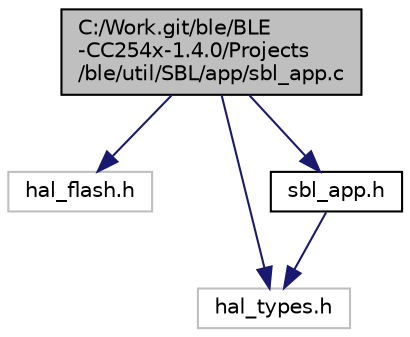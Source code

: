 digraph "C:/Work.git/ble/BLE-CC254x-1.4.0/Projects/ble/util/SBL/app/sbl_app.c"
{
  edge [fontname="Helvetica",fontsize="10",labelfontname="Helvetica",labelfontsize="10"];
  node [fontname="Helvetica",fontsize="10",shape=record];
  Node1 [label="C:/Work.git/ble/BLE\l-CC254x-1.4.0/Projects\l/ble/util/SBL/app/sbl_app.c",height=0.2,width=0.4,color="black", fillcolor="grey75", style="filled" fontcolor="black"];
  Node1 -> Node2 [color="midnightblue",fontsize="10",style="solid",fontname="Helvetica"];
  Node2 [label="hal_flash.h",height=0.2,width=0.4,color="grey75", fillcolor="white", style="filled"];
  Node1 -> Node3 [color="midnightblue",fontsize="10",style="solid",fontname="Helvetica"];
  Node3 [label="hal_types.h",height=0.2,width=0.4,color="grey75", fillcolor="white", style="filled"];
  Node1 -> Node4 [color="midnightblue",fontsize="10",style="solid",fontname="Helvetica"];
  Node4 [label="sbl_app.h",height=0.2,width=0.4,color="black", fillcolor="white", style="filled",URL="$_s_b_l_2app_2sbl__app_8h.html"];
  Node4 -> Node3 [color="midnightblue",fontsize="10",style="solid",fontname="Helvetica"];
}
